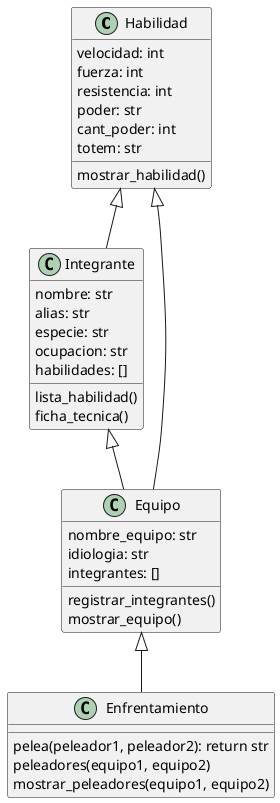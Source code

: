 @startuml Juego

class "Habilidad" as Habilidad{
velocidad: int
fuerza: int
resistencia: int
poder: str
cant_poder: int
totem: str

mostrar_habilidad()
}

class Integrante{
nombre: str
alias: str
especie: str
ocupacion: str
habilidades: []

lista_habilidad()
ficha_tecnica()
}

class Equipo{
nombre_equipo: str
idiologia: str
integrantes: []

registrar_integrantes()
mostrar_equipo()
}

class Enfrentamiento{
pelea(peleador1, peleador2): return str
peleadores(equipo1, equipo2)
mostrar_peleadores(equipo1, equipo2)
}

Habilidad<|--Integrante
Habilidad<|--Equipo
Integrante<|--Equipo
Equipo<|--Enfrentamiento

@enduml
